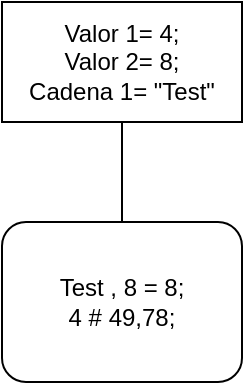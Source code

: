 <mxfile version="16.5.6" type="device"><diagram id="C5RBs43oDa-KdzZeNtuy" name="Page-1"><mxGraphModel dx="1422" dy="737" grid="1" gridSize="10" guides="1" tooltips="1" connect="1" arrows="1" fold="1" page="1" pageScale="1" pageWidth="827" pageHeight="1169" math="0" shadow="0"><root><mxCell id="WIyWlLk6GJQsqaUBKTNV-0"/><mxCell id="WIyWlLk6GJQsqaUBKTNV-1" parent="WIyWlLk6GJQsqaUBKTNV-0"/><mxCell id="Rpx7yTv-9JjHkenMwQAH-6" value="Valor 1= 4;&lt;br&gt;Valor 2= 8;&lt;br&gt;Cadena 1= &quot;Test&quot;" style="rounded=0;whiteSpace=wrap;html=1;" vertex="1" parent="WIyWlLk6GJQsqaUBKTNV-1"><mxGeometry x="340" y="210" width="120" height="60" as="geometry"/></mxCell><mxCell id="Rpx7yTv-9JjHkenMwQAH-7" value="" style="endArrow=none;html=1;rounded=0;entryX=0.5;entryY=1;entryDx=0;entryDy=0;" edge="1" parent="WIyWlLk6GJQsqaUBKTNV-1" target="Rpx7yTv-9JjHkenMwQAH-6"><mxGeometry width="50" height="50" relative="1" as="geometry"><mxPoint x="400" y="320" as="sourcePoint"/><mxPoint x="430" y="280" as="targetPoint"/></mxGeometry></mxCell><mxCell id="Rpx7yTv-9JjHkenMwQAH-8" value="Test , 8 = 8;&lt;br&gt;4 # 49,78;" style="rounded=1;whiteSpace=wrap;html=1;" vertex="1" parent="WIyWlLk6GJQsqaUBKTNV-1"><mxGeometry x="340" y="320" width="120" height="80" as="geometry"/></mxCell></root></mxGraphModel></diagram></mxfile>
